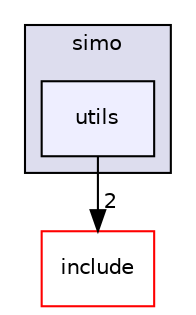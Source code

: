 digraph "core/src/simo/utils" {
  compound=true
  node [ fontsize="10", fontname="Helvetica"];
  edge [ labelfontsize="10", labelfontname="Helvetica"];
  subgraph clusterdir_c4acac0979fb7e09bcb67a660e699ac3 {
    graph [ bgcolor="#ddddee", pencolor="black", label="simo" fontname="Helvetica", fontsize="10", URL="dir_c4acac0979fb7e09bcb67a660e699ac3.html"]
  dir_cc1ef491f4ee25ce6a4384d08b89957a [shape=box, label="utils", style="filled", fillcolor="#eeeeff", pencolor="black", URL="dir_cc1ef491f4ee25ce6a4384d08b89957a.html"];
  }
  dir_24d671cfcbc5d5238a6bd565a49d198f [shape=box label="include" fillcolor="white" style="filled" color="red" URL="dir_24d671cfcbc5d5238a6bd565a49d198f.html"];
  dir_cc1ef491f4ee25ce6a4384d08b89957a->dir_24d671cfcbc5d5238a6bd565a49d198f [headlabel="2", labeldistance=1.5 headhref="dir_000020_000001.html"];
}
